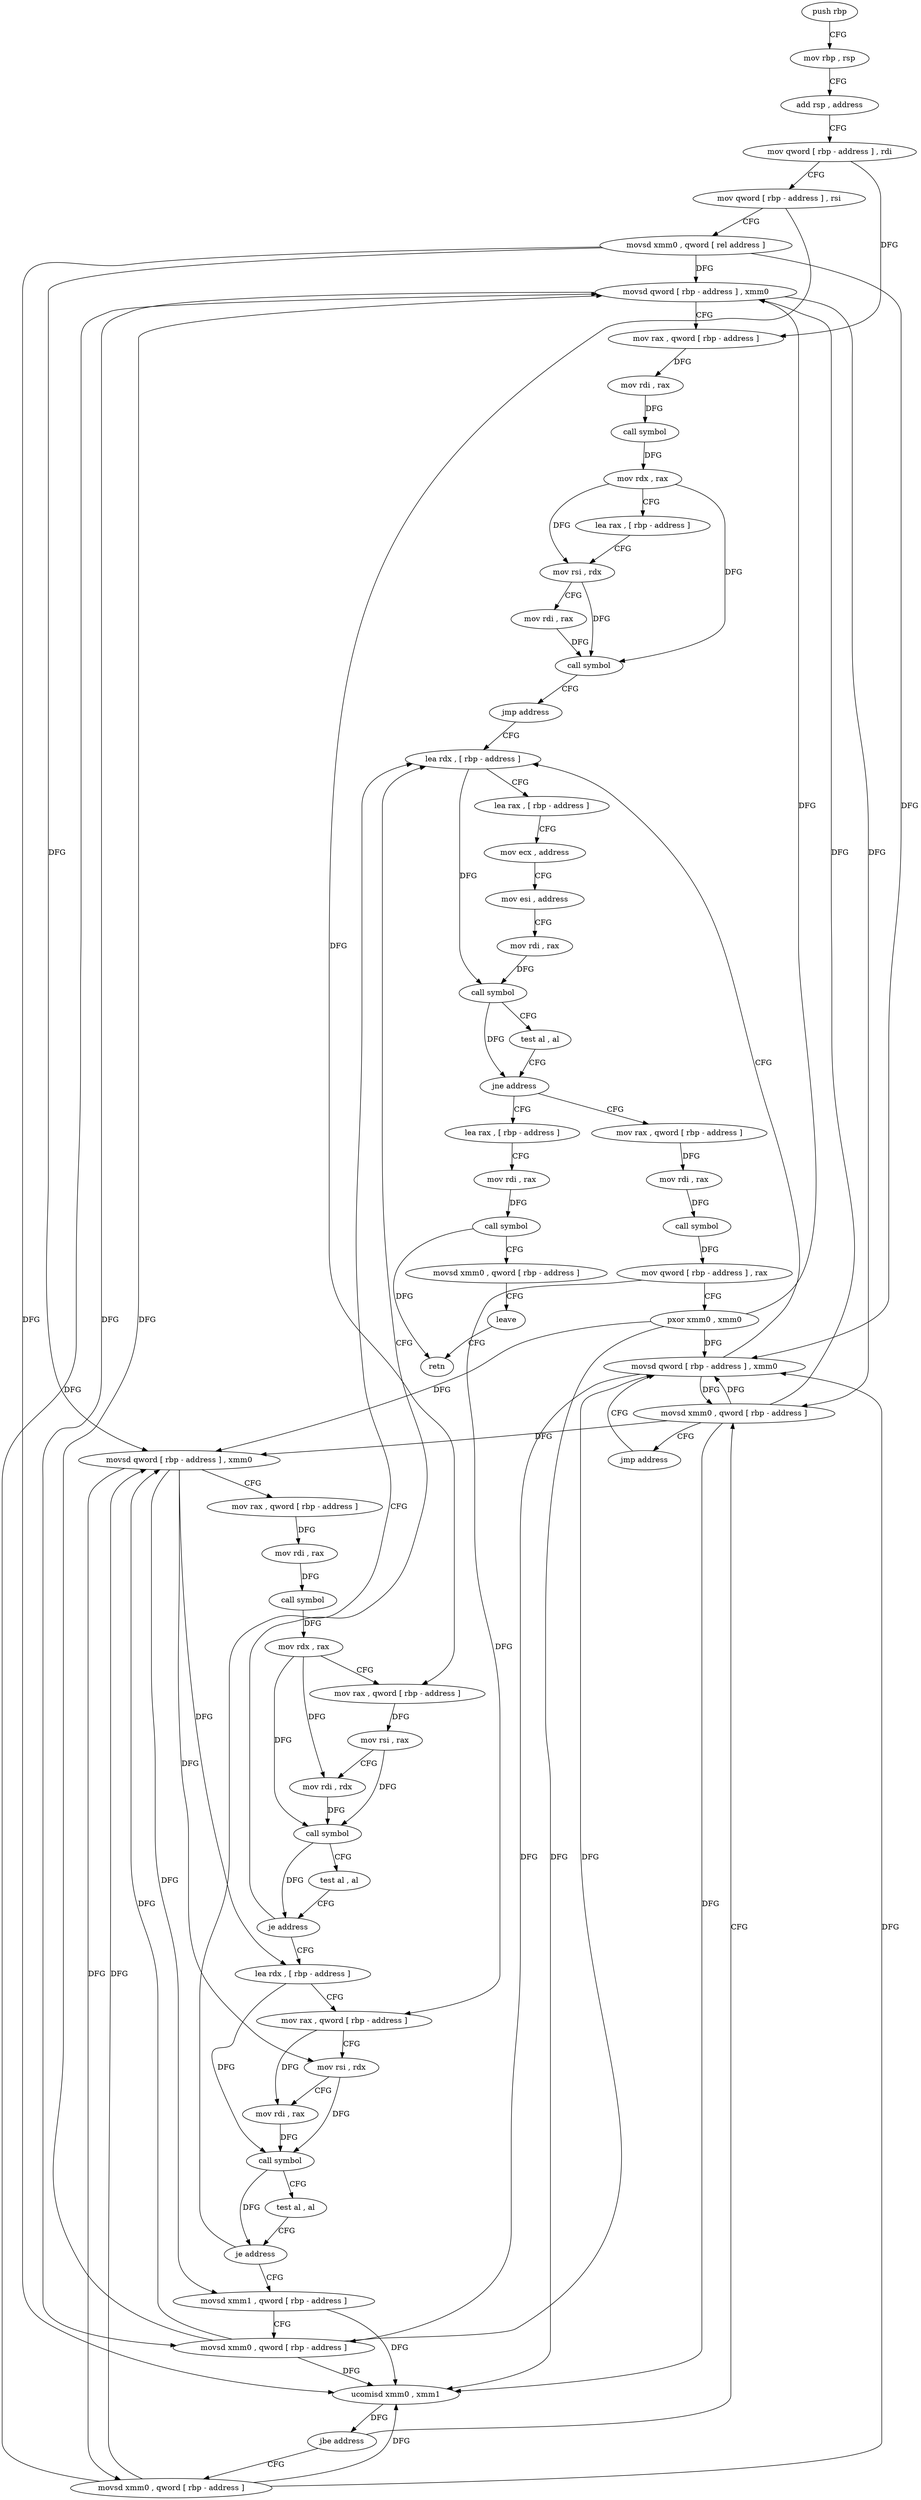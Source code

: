 digraph "func" {
"190592" [label = "push rbp" ]
"190593" [label = "mov rbp , rsp" ]
"190596" [label = "add rsp , address" ]
"190600" [label = "mov qword [ rbp - address ] , rdi" ]
"190604" [label = "mov qword [ rbp - address ] , rsi" ]
"190608" [label = "movsd xmm0 , qword [ rel address ]" ]
"190616" [label = "movsd qword [ rbp - address ] , xmm0" ]
"190621" [label = "mov rax , qword [ rbp - address ]" ]
"190625" [label = "mov rdi , rax" ]
"190628" [label = "call symbol" ]
"190633" [label = "mov rdx , rax" ]
"190636" [label = "lea rax , [ rbp - address ]" ]
"190640" [label = "mov rsi , rdx" ]
"190643" [label = "mov rdi , rax" ]
"190646" [label = "call symbol" ]
"190651" [label = "jmp address" ]
"190768" [label = "lea rdx , [ rbp - address ]" ]
"190772" [label = "lea rax , [ rbp - address ]" ]
"190776" [label = "mov ecx , address" ]
"190781" [label = "mov esi , address" ]
"190786" [label = "mov rdi , rax" ]
"190789" [label = "call symbol" ]
"190794" [label = "test al , al" ]
"190796" [label = "jne address" ]
"190653" [label = "mov rax , qword [ rbp - address ]" ]
"190802" [label = "lea rax , [ rbp - address ]" ]
"190657" [label = "mov rdi , rax" ]
"190660" [label = "call symbol" ]
"190665" [label = "mov qword [ rbp - address ] , rax" ]
"190669" [label = "pxor xmm0 , xmm0" ]
"190673" [label = "movsd qword [ rbp - address ] , xmm0" ]
"190678" [label = "mov rax , qword [ rbp - address ]" ]
"190682" [label = "mov rdi , rax" ]
"190685" [label = "call symbol" ]
"190690" [label = "mov rdx , rax" ]
"190693" [label = "mov rax , qword [ rbp - address ]" ]
"190697" [label = "mov rsi , rax" ]
"190700" [label = "mov rdi , rdx" ]
"190703" [label = "call symbol" ]
"190708" [label = "test al , al" ]
"190710" [label = "je address" ]
"190712" [label = "lea rdx , [ rbp - address ]" ]
"190806" [label = "mov rdi , rax" ]
"190809" [label = "call symbol" ]
"190814" [label = "movsd xmm0 , qword [ rbp - address ]" ]
"190819" [label = "leave" ]
"190820" [label = "retn" ]
"190716" [label = "mov rax , qword [ rbp - address ]" ]
"190720" [label = "mov rsi , rdx" ]
"190723" [label = "mov rdi , rax" ]
"190726" [label = "call symbol" ]
"190731" [label = "test al , al" ]
"190733" [label = "je address" ]
"190735" [label = "movsd xmm1 , qword [ rbp - address ]" ]
"190740" [label = "movsd xmm0 , qword [ rbp - address ]" ]
"190745" [label = "ucomisd xmm0 , xmm1" ]
"190749" [label = "jbe address" ]
"190758" [label = "movsd xmm0 , qword [ rbp - address ]" ]
"190751" [label = "movsd xmm0 , qword [ rbp - address ]" ]
"190763" [label = "movsd qword [ rbp - address ] , xmm0" ]
"190756" [label = "jmp address" ]
"190592" -> "190593" [ label = "CFG" ]
"190593" -> "190596" [ label = "CFG" ]
"190596" -> "190600" [ label = "CFG" ]
"190600" -> "190604" [ label = "CFG" ]
"190600" -> "190621" [ label = "DFG" ]
"190604" -> "190608" [ label = "CFG" ]
"190604" -> "190693" [ label = "DFG" ]
"190608" -> "190616" [ label = "DFG" ]
"190608" -> "190673" [ label = "DFG" ]
"190608" -> "190745" [ label = "DFG" ]
"190608" -> "190763" [ label = "DFG" ]
"190616" -> "190621" [ label = "CFG" ]
"190616" -> "190740" [ label = "DFG" ]
"190616" -> "190751" [ label = "DFG" ]
"190621" -> "190625" [ label = "DFG" ]
"190625" -> "190628" [ label = "DFG" ]
"190628" -> "190633" [ label = "DFG" ]
"190633" -> "190636" [ label = "CFG" ]
"190633" -> "190640" [ label = "DFG" ]
"190633" -> "190646" [ label = "DFG" ]
"190636" -> "190640" [ label = "CFG" ]
"190640" -> "190643" [ label = "CFG" ]
"190640" -> "190646" [ label = "DFG" ]
"190643" -> "190646" [ label = "DFG" ]
"190646" -> "190651" [ label = "CFG" ]
"190651" -> "190768" [ label = "CFG" ]
"190768" -> "190772" [ label = "CFG" ]
"190768" -> "190789" [ label = "DFG" ]
"190772" -> "190776" [ label = "CFG" ]
"190776" -> "190781" [ label = "CFG" ]
"190781" -> "190786" [ label = "CFG" ]
"190786" -> "190789" [ label = "DFG" ]
"190789" -> "190794" [ label = "CFG" ]
"190789" -> "190796" [ label = "DFG" ]
"190794" -> "190796" [ label = "CFG" ]
"190796" -> "190653" [ label = "CFG" ]
"190796" -> "190802" [ label = "CFG" ]
"190653" -> "190657" [ label = "DFG" ]
"190802" -> "190806" [ label = "CFG" ]
"190657" -> "190660" [ label = "DFG" ]
"190660" -> "190665" [ label = "DFG" ]
"190665" -> "190669" [ label = "CFG" ]
"190665" -> "190716" [ label = "DFG" ]
"190669" -> "190673" [ label = "DFG" ]
"190669" -> "190616" [ label = "DFG" ]
"190669" -> "190745" [ label = "DFG" ]
"190669" -> "190763" [ label = "DFG" ]
"190673" -> "190678" [ label = "CFG" ]
"190673" -> "190735" [ label = "DFG" ]
"190673" -> "190758" [ label = "DFG" ]
"190673" -> "190712" [ label = "DFG" ]
"190673" -> "190720" [ label = "DFG" ]
"190678" -> "190682" [ label = "DFG" ]
"190682" -> "190685" [ label = "DFG" ]
"190685" -> "190690" [ label = "DFG" ]
"190690" -> "190693" [ label = "CFG" ]
"190690" -> "190700" [ label = "DFG" ]
"190690" -> "190703" [ label = "DFG" ]
"190693" -> "190697" [ label = "DFG" ]
"190697" -> "190700" [ label = "CFG" ]
"190697" -> "190703" [ label = "DFG" ]
"190700" -> "190703" [ label = "DFG" ]
"190703" -> "190708" [ label = "CFG" ]
"190703" -> "190710" [ label = "DFG" ]
"190708" -> "190710" [ label = "CFG" ]
"190710" -> "190768" [ label = "CFG" ]
"190710" -> "190712" [ label = "CFG" ]
"190712" -> "190716" [ label = "CFG" ]
"190712" -> "190726" [ label = "DFG" ]
"190806" -> "190809" [ label = "DFG" ]
"190809" -> "190814" [ label = "CFG" ]
"190809" -> "190820" [ label = "DFG" ]
"190814" -> "190819" [ label = "CFG" ]
"190819" -> "190820" [ label = "CFG" ]
"190716" -> "190720" [ label = "CFG" ]
"190716" -> "190723" [ label = "DFG" ]
"190720" -> "190723" [ label = "CFG" ]
"190720" -> "190726" [ label = "DFG" ]
"190723" -> "190726" [ label = "DFG" ]
"190726" -> "190731" [ label = "CFG" ]
"190726" -> "190733" [ label = "DFG" ]
"190731" -> "190733" [ label = "CFG" ]
"190733" -> "190768" [ label = "CFG" ]
"190733" -> "190735" [ label = "CFG" ]
"190735" -> "190740" [ label = "CFG" ]
"190735" -> "190745" [ label = "DFG" ]
"190740" -> "190745" [ label = "DFG" ]
"190740" -> "190616" [ label = "DFG" ]
"190740" -> "190673" [ label = "DFG" ]
"190740" -> "190763" [ label = "DFG" ]
"190745" -> "190749" [ label = "DFG" ]
"190749" -> "190758" [ label = "CFG" ]
"190749" -> "190751" [ label = "CFG" ]
"190758" -> "190763" [ label = "DFG" ]
"190758" -> "190616" [ label = "DFG" ]
"190758" -> "190673" [ label = "DFG" ]
"190758" -> "190745" [ label = "DFG" ]
"190751" -> "190756" [ label = "CFG" ]
"190751" -> "190616" [ label = "DFG" ]
"190751" -> "190673" [ label = "DFG" ]
"190751" -> "190745" [ label = "DFG" ]
"190751" -> "190763" [ label = "DFG" ]
"190763" -> "190768" [ label = "CFG" ]
"190763" -> "190740" [ label = "DFG" ]
"190763" -> "190751" [ label = "DFG" ]
"190756" -> "190763" [ label = "CFG" ]
}
